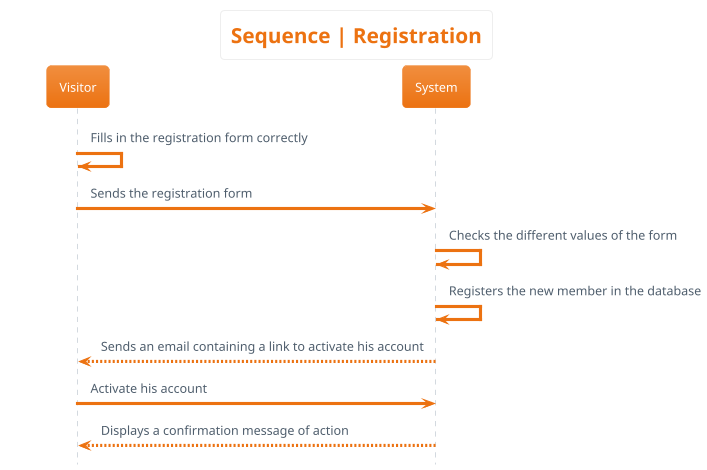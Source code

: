 @startuml sequence__registration
hide footbox
skinparam actorStyle awesome
!theme aws-orange
skinparam backgroundcolor White

'Titre'
title Sequence | Registration

'Déroulement'
Visitor -> Visitor : Fills in the registration form correctly
Visitor -> System: Sends the registration form
System -> System: Checks the different values of the form
System -> System: Registers the new member in the database
System --> Visitor: Sends an email containing a link to activate his account
Visitor -> System: Activate his account
System --> Visitor: Displays a confirmation message of action
@enduml